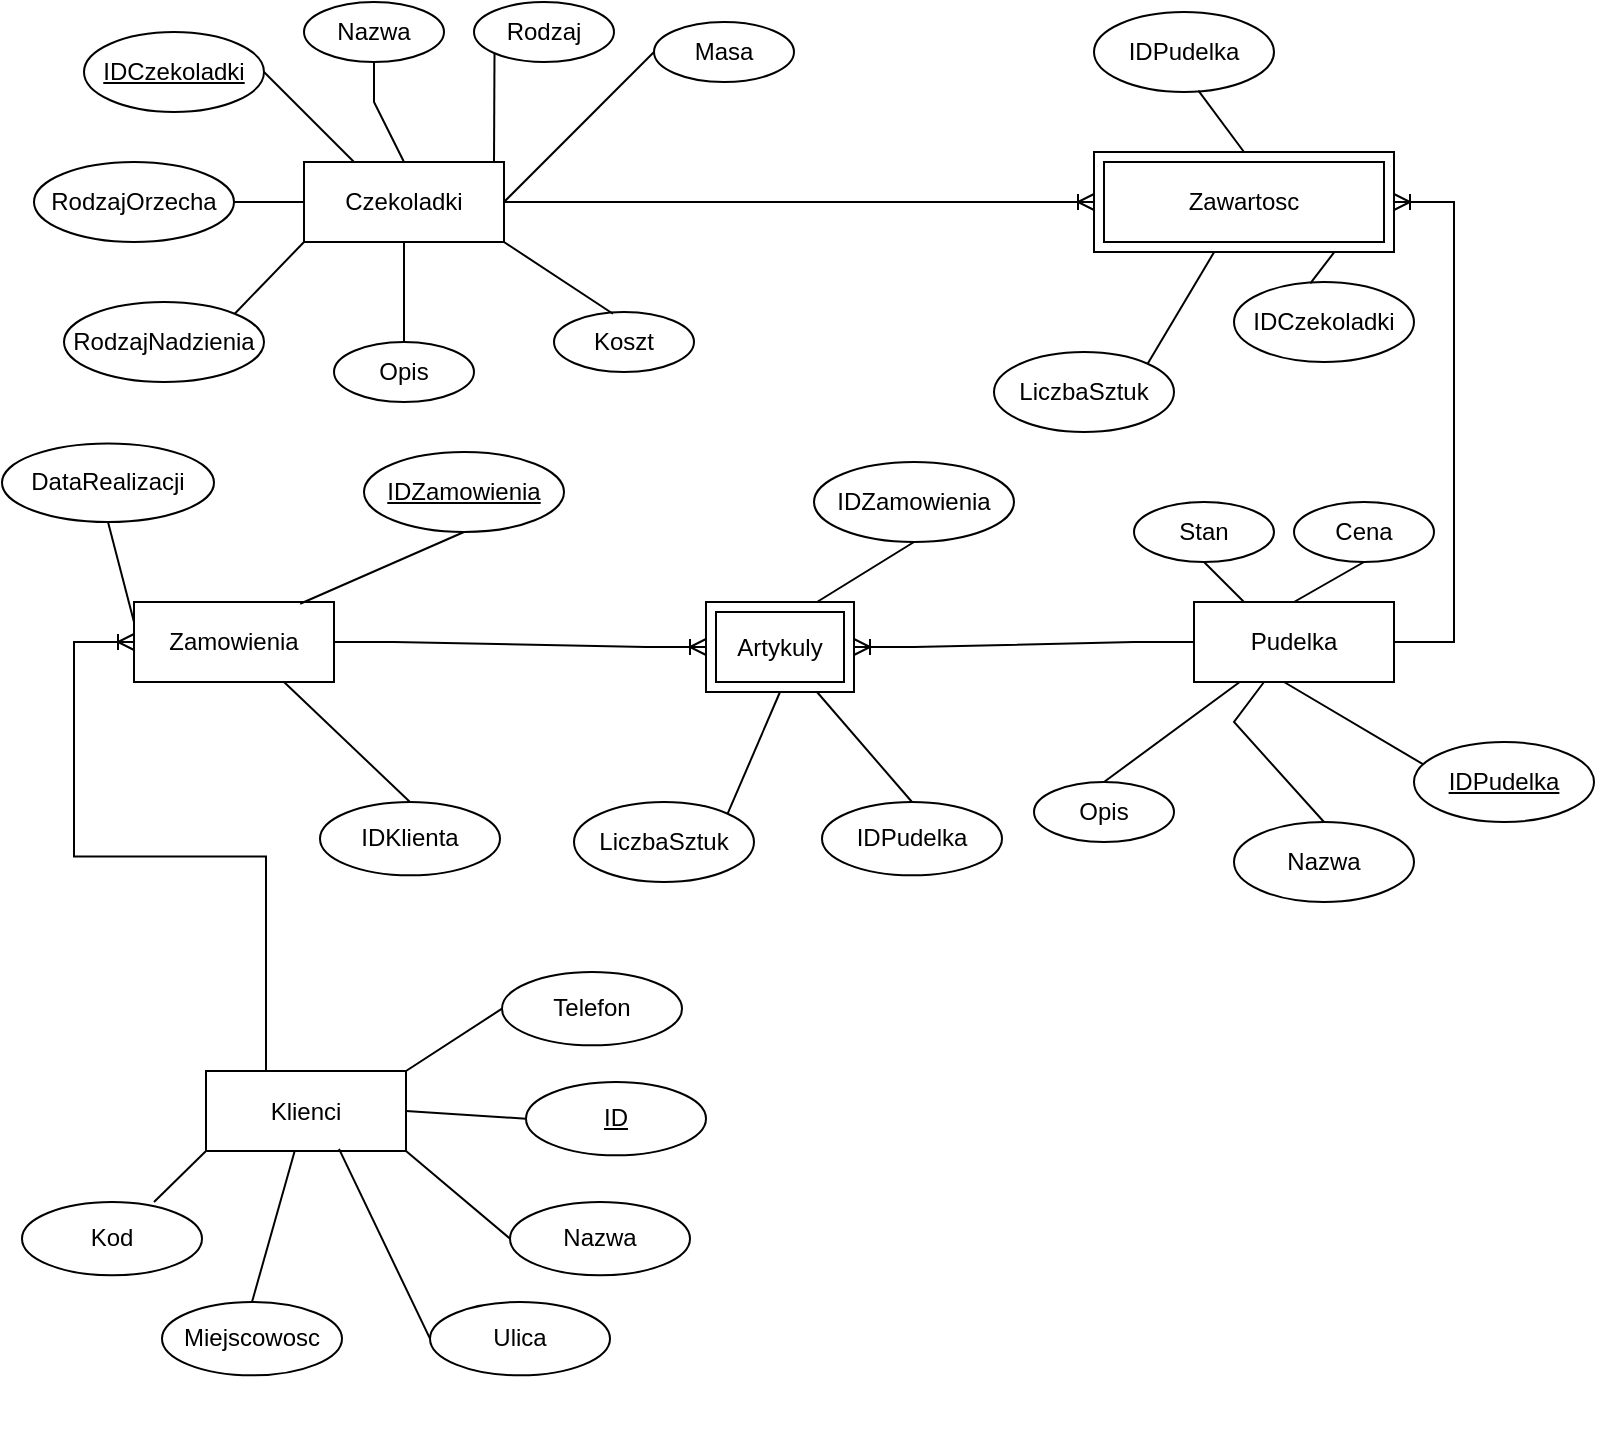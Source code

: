 <mxfile version="21.0.6" type="github">
  <diagram name="Strona-1" id="GdYbeq5rITPxaBxEPKpN">
    <mxGraphModel dx="1077" dy="577" grid="1" gridSize="10" guides="1" tooltips="1" connect="1" arrows="1" fold="1" page="1" pageScale="1" pageWidth="827" pageHeight="1169" math="0" shadow="0">
      <root>
        <mxCell id="0" />
        <mxCell id="1" parent="0" />
        <mxCell id="lPvYG6Vu4ANS2KzsUL_t-3" value="Czekoladki" style="whiteSpace=wrap;html=1;align=center;" parent="1" vertex="1">
          <mxGeometry x="165" y="110" width="100" height="40" as="geometry" />
        </mxCell>
        <mxCell id="lPvYG6Vu4ANS2KzsUL_t-4" value="IDCzekoladki" style="ellipse;whiteSpace=wrap;align=center;fontStyle=4" parent="1" vertex="1">
          <mxGeometry x="55" y="45" width="90" height="40" as="geometry" />
        </mxCell>
        <mxCell id="lPvYG6Vu4ANS2KzsUL_t-5" value="Nazwa" style="ellipse;whiteSpace=wrap;align=center;" parent="1" vertex="1">
          <mxGeometry x="165" y="30" width="70" height="30" as="geometry" />
        </mxCell>
        <mxCell id="lPvYG6Vu4ANS2KzsUL_t-6" value="Rodzaj" style="ellipse;whiteSpace=wrap;align=center;" parent="1" vertex="1">
          <mxGeometry x="250" y="30" width="70" height="30" as="geometry" />
        </mxCell>
        <mxCell id="lPvYG6Vu4ANS2KzsUL_t-7" value="RodzajOrzecha" style="ellipse;whiteSpace=wrap;align=center;" parent="1" vertex="1">
          <mxGeometry x="30" y="110" width="100" height="40" as="geometry" />
        </mxCell>
        <mxCell id="lPvYG6Vu4ANS2KzsUL_t-8" style="edgeStyle=orthogonalEdgeStyle;rounded=0;orthogonalLoop=1;jettySize=auto;html=1;exitX=0.5;exitY=1;exitDx=0;exitDy=0;" parent="1" source="lPvYG6Vu4ANS2KzsUL_t-7" target="lPvYG6Vu4ANS2KzsUL_t-7" edge="1">
          <mxGeometry relative="1" as="geometry" />
        </mxCell>
        <mxCell id="lPvYG6Vu4ANS2KzsUL_t-9" value="RodzajNadzienia" style="ellipse;whiteSpace=wrap;align=center;fontStyle=0" parent="1" vertex="1">
          <mxGeometry x="45" y="180" width="100" height="40" as="geometry" />
        </mxCell>
        <mxCell id="lPvYG6Vu4ANS2KzsUL_t-11" value="Koszt" style="ellipse;whiteSpace=wrap;align=center;" parent="1" vertex="1">
          <mxGeometry x="290" y="185" width="70" height="30" as="geometry" />
        </mxCell>
        <mxCell id="lPvYG6Vu4ANS2KzsUL_t-12" value="Masa" style="ellipse;whiteSpace=wrap;align=center;" parent="1" vertex="1">
          <mxGeometry x="340" y="40" width="70" height="30" as="geometry" />
        </mxCell>
        <mxCell id="lPvYG6Vu4ANS2KzsUL_t-22" value="" style="endArrow=none;html=1;rounded=0;entryX=0;entryY=1;entryDx=0;entryDy=0;exitX=1;exitY=0;exitDx=0;exitDy=0;" parent="1" source="lPvYG6Vu4ANS2KzsUL_t-9" target="lPvYG6Vu4ANS2KzsUL_t-3" edge="1">
          <mxGeometry width="50" height="50" relative="1" as="geometry">
            <mxPoint x="145" y="200" as="sourcePoint" />
            <mxPoint x="145" y="150" as="targetPoint" />
          </mxGeometry>
        </mxCell>
        <mxCell id="lPvYG6Vu4ANS2KzsUL_t-23" value="" style="endArrow=none;html=1;rounded=0;entryX=0;entryY=0.5;entryDx=0;entryDy=0;exitX=1;exitY=0;exitDx=0;exitDy=0;" parent="1" target="lPvYG6Vu4ANS2KzsUL_t-3" edge="1">
          <mxGeometry width="50" height="50" relative="1" as="geometry">
            <mxPoint x="130" y="130" as="sourcePoint" />
            <mxPoint x="165" y="94" as="targetPoint" />
          </mxGeometry>
        </mxCell>
        <mxCell id="lPvYG6Vu4ANS2KzsUL_t-24" value="" style="endArrow=none;html=1;rounded=0;entryX=0.25;entryY=0;entryDx=0;entryDy=0;exitX=1;exitY=0.5;exitDx=0;exitDy=0;" parent="1" source="lPvYG6Vu4ANS2KzsUL_t-4" target="lPvYG6Vu4ANS2KzsUL_t-3" edge="1">
          <mxGeometry width="50" height="50" relative="1" as="geometry">
            <mxPoint x="160" y="96" as="sourcePoint" />
            <mxPoint x="195" y="60" as="targetPoint" />
          </mxGeometry>
        </mxCell>
        <mxCell id="lPvYG6Vu4ANS2KzsUL_t-25" value="" style="endArrow=none;html=1;rounded=0;entryX=0.5;entryY=1;entryDx=0;entryDy=0;exitX=0.5;exitY=0;exitDx=0;exitDy=0;" parent="1" source="lPvYG6Vu4ANS2KzsUL_t-3" target="lPvYG6Vu4ANS2KzsUL_t-5" edge="1">
          <mxGeometry width="50" height="50" relative="1" as="geometry">
            <mxPoint x="215" y="110" as="sourcePoint" />
            <mxPoint x="250" y="74" as="targetPoint" />
            <Array as="points">
              <mxPoint x="200" y="80" />
              <mxPoint x="200" y="70" />
            </Array>
          </mxGeometry>
        </mxCell>
        <mxCell id="lPvYG6Vu4ANS2KzsUL_t-26" value="" style="endArrow=none;html=1;rounded=0;entryX=0.421;entryY=0.029;entryDx=0;entryDy=0;exitX=1;exitY=1;exitDx=0;exitDy=0;entryPerimeter=0;" parent="1" source="lPvYG6Vu4ANS2KzsUL_t-3" target="lPvYG6Vu4ANS2KzsUL_t-11" edge="1">
          <mxGeometry width="50" height="50" relative="1" as="geometry">
            <mxPoint x="396" y="166" as="sourcePoint" />
            <mxPoint x="431" y="130" as="targetPoint" />
          </mxGeometry>
        </mxCell>
        <mxCell id="lPvYG6Vu4ANS2KzsUL_t-27" value="" style="endArrow=none;html=1;rounded=0;entryX=0;entryY=0.5;entryDx=0;entryDy=0;exitX=1;exitY=0;exitDx=0;exitDy=0;" parent="1" target="lPvYG6Vu4ANS2KzsUL_t-12" edge="1">
          <mxGeometry width="50" height="50" relative="1" as="geometry">
            <mxPoint x="265" y="130" as="sourcePoint" />
            <mxPoint x="300" y="94" as="targetPoint" />
          </mxGeometry>
        </mxCell>
        <mxCell id="lPvYG6Vu4ANS2KzsUL_t-28" value="" style="endArrow=none;html=1;rounded=0;entryX=0;entryY=1;entryDx=0;entryDy=0;exitX=1;exitY=0;exitDx=0;exitDy=0;" parent="1" target="lPvYG6Vu4ANS2KzsUL_t-6" edge="1">
          <mxGeometry width="50" height="50" relative="1" as="geometry">
            <mxPoint x="260" y="110" as="sourcePoint" />
            <mxPoint x="295" y="74" as="targetPoint" />
          </mxGeometry>
        </mxCell>
        <mxCell id="lPvYG6Vu4ANS2KzsUL_t-30" value="Zawartosc" style="shape=ext;margin=3;double=1;whiteSpace=wrap;html=1;align=center;" parent="1" vertex="1">
          <mxGeometry x="560" y="105" width="150" height="50" as="geometry" />
        </mxCell>
        <mxCell id="lPvYG6Vu4ANS2KzsUL_t-33" value="" style="group" parent="1" vertex="1" connectable="0">
          <mxGeometry x="560" y="35" width="90" height="40" as="geometry" />
        </mxCell>
        <mxCell id="lPvYG6Vu4ANS2KzsUL_t-31" value="IDPudelka" style="ellipse;whiteSpace=wrap;align=center;fontStyle=0" parent="lPvYG6Vu4ANS2KzsUL_t-33" vertex="1">
          <mxGeometry width="90" height="40" as="geometry" />
        </mxCell>
        <mxCell id="lPvYG6Vu4ANS2KzsUL_t-32" value="" style="endArrow=none;html=1;rounded=0;entryX=0.58;entryY=0.983;entryDx=0;entryDy=0;exitX=0.5;exitY=0;exitDx=0;exitDy=0;entryPerimeter=0;" parent="lPvYG6Vu4ANS2KzsUL_t-33" source="lPvYG6Vu4ANS2KzsUL_t-30" target="lPvYG6Vu4ANS2KzsUL_t-31" edge="1">
          <mxGeometry width="50" height="50" relative="1" as="geometry">
            <mxPoint x="-75" y="110" as="sourcePoint" />
            <mxPoint y="35" as="targetPoint" />
          </mxGeometry>
        </mxCell>
        <mxCell id="lPvYG6Vu4ANS2KzsUL_t-34" value="" style="group" parent="1" vertex="1" connectable="0">
          <mxGeometry x="640" y="170" width="90" height="40" as="geometry" />
        </mxCell>
        <mxCell id="lPvYG6Vu4ANS2KzsUL_t-35" value="IDCzekoladki" style="ellipse;whiteSpace=wrap;align=center;fontStyle=0" parent="lPvYG6Vu4ANS2KzsUL_t-34" vertex="1">
          <mxGeometry x="-10" width="90" height="40" as="geometry" />
        </mxCell>
        <mxCell id="lPvYG6Vu4ANS2KzsUL_t-36" value="" style="endArrow=none;html=1;rounded=0;entryX=0.424;entryY=0.018;entryDx=0;entryDy=0;exitX=0.802;exitY=0.997;exitDx=0;exitDy=0;exitPerimeter=0;entryPerimeter=0;" parent="1" source="lPvYG6Vu4ANS2KzsUL_t-30" target="lPvYG6Vu4ANS2KzsUL_t-35" edge="1">
          <mxGeometry width="50" height="50" relative="1" as="geometry">
            <mxPoint x="625" y="285" as="sourcePoint" />
            <mxPoint x="700" y="210" as="targetPoint" />
          </mxGeometry>
        </mxCell>
        <mxCell id="lPvYG6Vu4ANS2KzsUL_t-40" value="" style="edgeStyle=entityRelationEdgeStyle;fontSize=12;html=1;endArrow=ERoneToMany;rounded=0;entryX=0;entryY=0.5;entryDx=0;entryDy=0;" parent="1" source="lPvYG6Vu4ANS2KzsUL_t-3" target="lPvYG6Vu4ANS2KzsUL_t-30" edge="1">
          <mxGeometry width="100" height="100" relative="1" as="geometry">
            <mxPoint x="320" y="240" as="sourcePoint" />
            <mxPoint x="420" y="140" as="targetPoint" />
          </mxGeometry>
        </mxCell>
        <mxCell id="lPvYG6Vu4ANS2KzsUL_t-41" value="Pudelka" style="whiteSpace=wrap;html=1;align=center;" parent="1" vertex="1">
          <mxGeometry x="610" y="330" width="100" height="40" as="geometry" />
        </mxCell>
        <mxCell id="lPvYG6Vu4ANS2KzsUL_t-53" value="" style="edgeStyle=entityRelationEdgeStyle;fontSize=12;html=1;endArrow=ERoneToMany;rounded=0;entryX=1;entryY=0.5;entryDx=0;entryDy=0;exitX=1;exitY=0.5;exitDx=0;exitDy=0;" parent="1" source="lPvYG6Vu4ANS2KzsUL_t-41" target="lPvYG6Vu4ANS2KzsUL_t-30" edge="1">
          <mxGeometry width="100" height="100" relative="1" as="geometry">
            <mxPoint x="580" y="300" as="sourcePoint" />
            <mxPoint x="851" y="281" as="targetPoint" />
          </mxGeometry>
        </mxCell>
        <mxCell id="lPvYG6Vu4ANS2KzsUL_t-63" value="" style="group" parent="1" vertex="1" connectable="0">
          <mxGeometry x="630" y="440" width="90" height="40" as="geometry" />
        </mxCell>
        <mxCell id="lPvYG6Vu4ANS2KzsUL_t-64" value="Nazwa" style="ellipse;whiteSpace=wrap;align=center;fontStyle=0" parent="lPvYG6Vu4ANS2KzsUL_t-63" vertex="1">
          <mxGeometry width="90" height="40" as="geometry" />
        </mxCell>
        <mxCell id="lPvYG6Vu4ANS2KzsUL_t-65" value="" style="endArrow=none;html=1;rounded=0;entryX=0.5;entryY=0;entryDx=0;entryDy=0;" parent="1" source="lPvYG6Vu4ANS2KzsUL_t-41" target="lPvYG6Vu4ANS2KzsUL_t-64" edge="1">
          <mxGeometry width="50" height="50" relative="1" as="geometry">
            <mxPoint x="490" y="440" as="sourcePoint" />
            <mxPoint x="640" y="410" as="targetPoint" />
            <Array as="points">
              <mxPoint x="630" y="390" />
            </Array>
          </mxGeometry>
        </mxCell>
        <mxCell id="AMCLZbDLtauisgkwX7OT-2" value="" style="group" vertex="1" connectable="0" parent="1">
          <mxGeometry x="180" y="200" width="70" height="30" as="geometry" />
        </mxCell>
        <mxCell id="lPvYG6Vu4ANS2KzsUL_t-10" value="Opis" style="ellipse;whiteSpace=wrap;align=center;" parent="AMCLZbDLtauisgkwX7OT-2" vertex="1">
          <mxGeometry width="70" height="30" as="geometry" />
        </mxCell>
        <mxCell id="lPvYG6Vu4ANS2KzsUL_t-18" value="" style="endArrow=none;html=1;rounded=0;entryX=0.5;entryY=1;entryDx=0;entryDy=0;exitX=0.5;exitY=0;exitDx=0;exitDy=0;" parent="AMCLZbDLtauisgkwX7OT-2" source="lPvYG6Vu4ANS2KzsUL_t-10" target="lPvYG6Vu4ANS2KzsUL_t-3" edge="1">
          <mxGeometry width="50" height="50" relative="1" as="geometry">
            <mxPoint x="30" as="sourcePoint" />
            <mxPoint x="80" y="-50" as="targetPoint" />
          </mxGeometry>
        </mxCell>
        <mxCell id="AMCLZbDLtauisgkwX7OT-3" value="" style="group" vertex="1" connectable="0" parent="1">
          <mxGeometry x="530" y="420" width="70" height="30" as="geometry" />
        </mxCell>
        <mxCell id="AMCLZbDLtauisgkwX7OT-4" value="Opis" style="ellipse;whiteSpace=wrap;align=center;" vertex="1" parent="AMCLZbDLtauisgkwX7OT-3">
          <mxGeometry width="70" height="30" as="geometry" />
        </mxCell>
        <mxCell id="AMCLZbDLtauisgkwX7OT-5" value="" style="endArrow=none;html=1;rounded=0;exitX=0.5;exitY=0;exitDx=0;exitDy=0;" edge="1" parent="1" source="AMCLZbDLtauisgkwX7OT-4" target="lPvYG6Vu4ANS2KzsUL_t-41">
          <mxGeometry width="50" height="50" relative="1" as="geometry">
            <mxPoint x="550" y="440" as="sourcePoint" />
            <mxPoint x="600" y="390" as="targetPoint" />
          </mxGeometry>
        </mxCell>
        <mxCell id="AMCLZbDLtauisgkwX7OT-9" value="" style="group" vertex="1" connectable="0" parent="1">
          <mxGeometry x="660" y="280" width="70" height="30" as="geometry" />
        </mxCell>
        <mxCell id="AMCLZbDLtauisgkwX7OT-6" value="" style="group" vertex="1" connectable="0" parent="AMCLZbDLtauisgkwX7OT-9">
          <mxGeometry width="70" height="30" as="geometry" />
        </mxCell>
        <mxCell id="AMCLZbDLtauisgkwX7OT-7" value="Cena" style="ellipse;whiteSpace=wrap;align=center;" vertex="1" parent="AMCLZbDLtauisgkwX7OT-6">
          <mxGeometry width="70" height="30" as="geometry" />
        </mxCell>
        <mxCell id="AMCLZbDLtauisgkwX7OT-8" value="" style="endArrow=none;html=1;rounded=0;entryX=0.5;entryY=0;entryDx=0;entryDy=0;exitX=0.5;exitY=1;exitDx=0;exitDy=0;" edge="1" parent="AMCLZbDLtauisgkwX7OT-9" source="AMCLZbDLtauisgkwX7OT-7" target="lPvYG6Vu4ANS2KzsUL_t-41">
          <mxGeometry width="50" height="50" relative="1" as="geometry">
            <mxPoint x="-40" y="10" as="sourcePoint" />
            <mxPoint x="10" y="-40" as="targetPoint" />
          </mxGeometry>
        </mxCell>
        <mxCell id="AMCLZbDLtauisgkwX7OT-10" value="" style="group" vertex="1" connectable="0" parent="1">
          <mxGeometry x="530" y="310" width="70" height="30" as="geometry" />
        </mxCell>
        <mxCell id="AMCLZbDLtauisgkwX7OT-15" value="" style="edgeStyle=entityRelationEdgeStyle;fontSize=12;html=1;endArrow=ERoneToMany;rounded=0;exitX=0;exitY=0.5;exitDx=0;exitDy=0;entryX=1;entryY=0.5;entryDx=0;entryDy=0;" edge="1" parent="1" source="lPvYG6Vu4ANS2KzsUL_t-41" target="AMCLZbDLtauisgkwX7OT-44">
          <mxGeometry width="100" height="100" relative="1" as="geometry">
            <mxPoint x="340" y="560" as="sourcePoint" />
            <mxPoint x="440" y="352" as="targetPoint" />
          </mxGeometry>
        </mxCell>
        <mxCell id="AMCLZbDLtauisgkwX7OT-18" value="" style="group" vertex="1" connectable="0" parent="1">
          <mxGeometry x="580" y="280" width="70" height="30" as="geometry" />
        </mxCell>
        <mxCell id="AMCLZbDLtauisgkwX7OT-11" value="Stan" style="ellipse;whiteSpace=wrap;align=center;" vertex="1" parent="AMCLZbDLtauisgkwX7OT-18">
          <mxGeometry width="70" height="30" as="geometry" />
        </mxCell>
        <mxCell id="AMCLZbDLtauisgkwX7OT-12" value="" style="endArrow=none;html=1;rounded=0;entryX=0.25;entryY=0;entryDx=0;entryDy=0;exitX=0.5;exitY=1;exitDx=0;exitDy=0;" edge="1" parent="AMCLZbDLtauisgkwX7OT-18" source="AMCLZbDLtauisgkwX7OT-11" target="lPvYG6Vu4ANS2KzsUL_t-41">
          <mxGeometry width="50" height="50" relative="1" as="geometry">
            <mxPoint x="-20" y="30" as="sourcePoint" />
            <mxPoint x="30" y="-20" as="targetPoint" />
          </mxGeometry>
        </mxCell>
        <mxCell id="AMCLZbDLtauisgkwX7OT-22" value="" style="group" vertex="1" connectable="0" parent="1">
          <mxGeometry x="720" y="260" width="100" height="180" as="geometry" />
        </mxCell>
        <mxCell id="lPvYG6Vu4ANS2KzsUL_t-60" value="" style="group" parent="AMCLZbDLtauisgkwX7OT-22" vertex="1" connectable="0">
          <mxGeometry x="10" width="90" height="40" as="geometry" />
        </mxCell>
        <mxCell id="lPvYG6Vu4ANS2KzsUL_t-62" value="" style="endArrow=none;html=1;rounded=0;entryX=0.58;entryY=0.983;entryDx=0;entryDy=0;exitX=0.5;exitY=0;exitDx=0;exitDy=0;entryPerimeter=0;" parent="lPvYG6Vu4ANS2KzsUL_t-60" target="lPvYG6Vu4ANS2KzsUL_t-61" edge="1">
          <mxGeometry width="50" height="50" relative="1" as="geometry">
            <mxPoint x="-75" y="110" as="sourcePoint" />
            <mxPoint y="35" as="targetPoint" />
          </mxGeometry>
        </mxCell>
        <mxCell id="lPvYG6Vu4ANS2KzsUL_t-61" value="IDPudelka" style="ellipse;whiteSpace=wrap;align=center;fontStyle=4" parent="AMCLZbDLtauisgkwX7OT-22" vertex="1">
          <mxGeometry y="140" width="90" height="40" as="geometry" />
        </mxCell>
        <mxCell id="AMCLZbDLtauisgkwX7OT-28" value="" style="group" vertex="1" connectable="0" parent="1">
          <mxGeometry x="420" y="265" width="70" height="30" as="geometry" />
        </mxCell>
        <mxCell id="AMCLZbDLtauisgkwX7OT-19" value="" style="group" vertex="1" connectable="0" parent="AMCLZbDLtauisgkwX7OT-28">
          <mxGeometry width="70" height="30" as="geometry" />
        </mxCell>
        <mxCell id="AMCLZbDLtauisgkwX7OT-20" value="IDZamowienia" style="ellipse;whiteSpace=wrap;align=center;" vertex="1" parent="AMCLZbDLtauisgkwX7OT-19">
          <mxGeometry y="-5" width="100" height="40" as="geometry" />
        </mxCell>
        <mxCell id="AMCLZbDLtauisgkwX7OT-33" value="" style="group" vertex="1" connectable="0" parent="1">
          <mxGeometry x="480" y="215" width="120" height="40" as="geometry" />
        </mxCell>
        <mxCell id="lPvYG6Vu4ANS2KzsUL_t-37" value="" style="group" parent="AMCLZbDLtauisgkwX7OT-33" vertex="1" connectable="0">
          <mxGeometry width="120" height="40" as="geometry" />
        </mxCell>
        <mxCell id="lPvYG6Vu4ANS2KzsUL_t-38" value="LiczbaSztuk" style="ellipse;whiteSpace=wrap;align=center;fontStyle=0" parent="lPvYG6Vu4ANS2KzsUL_t-37" vertex="1">
          <mxGeometry x="30" y="-10" width="90" height="40" as="geometry" />
        </mxCell>
        <mxCell id="lPvYG6Vu4ANS2KzsUL_t-39" value="" style="endArrow=none;html=1;rounded=0;entryX=1;entryY=0;entryDx=0;entryDy=0;" parent="AMCLZbDLtauisgkwX7OT-33" source="lPvYG6Vu4ANS2KzsUL_t-30" target="lPvYG6Vu4ANS2KzsUL_t-38" edge="1">
          <mxGeometry width="50" height="50" relative="1" as="geometry">
            <mxPoint x="160" y="-55" as="sourcePoint" />
            <mxPoint x="10" y="20" as="targetPoint" />
          </mxGeometry>
        </mxCell>
        <mxCell id="AMCLZbDLtauisgkwX7OT-38" value="Zamowienia" style="whiteSpace=wrap;html=1;align=center;" vertex="1" parent="1">
          <mxGeometry x="80" y="330" width="100" height="40" as="geometry" />
        </mxCell>
        <mxCell id="AMCLZbDLtauisgkwX7OT-39" value="" style="edgeStyle=entityRelationEdgeStyle;fontSize=12;html=1;endArrow=ERoneToMany;rounded=0;entryX=0;entryY=0.5;entryDx=0;entryDy=0;exitX=1;exitY=0.5;exitDx=0;exitDy=0;" edge="1" parent="1" source="AMCLZbDLtauisgkwX7OT-38" target="AMCLZbDLtauisgkwX7OT-44">
          <mxGeometry width="100" height="100" relative="1" as="geometry">
            <mxPoint x="300" y="420" as="sourcePoint" />
            <mxPoint x="370" y="350.0" as="targetPoint" />
          </mxGeometry>
        </mxCell>
        <mxCell id="AMCLZbDLtauisgkwX7OT-40" value="" style="group;fontStyle=4" vertex="1" connectable="0" parent="1">
          <mxGeometry x="195" y="260" width="70" height="30" as="geometry" />
        </mxCell>
        <mxCell id="AMCLZbDLtauisgkwX7OT-41" value="" style="group" vertex="1" connectable="0" parent="AMCLZbDLtauisgkwX7OT-40">
          <mxGeometry width="70" height="30" as="geometry" />
        </mxCell>
        <mxCell id="AMCLZbDLtauisgkwX7OT-42" value="IDZamowienia" style="ellipse;whiteSpace=wrap;align=center;fontStyle=4" vertex="1" parent="AMCLZbDLtauisgkwX7OT-41">
          <mxGeometry y="-5" width="100" height="40" as="geometry" />
        </mxCell>
        <mxCell id="AMCLZbDLtauisgkwX7OT-43" value="" style="endArrow=none;html=1;rounded=0;entryX=0.831;entryY=0.022;entryDx=0;entryDy=0;exitX=0.5;exitY=1;exitDx=0;exitDy=0;entryPerimeter=0;" edge="1" parent="1" source="AMCLZbDLtauisgkwX7OT-42" target="AMCLZbDLtauisgkwX7OT-38">
          <mxGeometry width="50" height="50" relative="1" as="geometry">
            <mxPoint x="110" y="255" as="sourcePoint" />
            <mxPoint x="160" y="205" as="targetPoint" />
          </mxGeometry>
        </mxCell>
        <mxCell id="AMCLZbDLtauisgkwX7OT-44" value="Artykuly" style="shape=ext;margin=3;double=1;whiteSpace=wrap;html=1;align=center;" vertex="1" parent="1">
          <mxGeometry x="366" y="330" width="74" height="45" as="geometry" />
        </mxCell>
        <mxCell id="AMCLZbDLtauisgkwX7OT-21" value="" style="endArrow=none;html=1;rounded=0;entryX=0.75;entryY=0;entryDx=0;entryDy=0;exitX=0.5;exitY=1;exitDx=0;exitDy=0;" edge="1" parent="1" source="AMCLZbDLtauisgkwX7OT-20" target="AMCLZbDLtauisgkwX7OT-44">
          <mxGeometry width="50" height="50" relative="1" as="geometry">
            <mxPoint x="340" y="270" as="sourcePoint" />
            <mxPoint x="414.9" y="330.32" as="targetPoint" />
          </mxGeometry>
        </mxCell>
        <mxCell id="AMCLZbDLtauisgkwX7OT-49" value="" style="group" vertex="1" connectable="0" parent="1">
          <mxGeometry x="270" y="440" width="120" height="40" as="geometry" />
        </mxCell>
        <mxCell id="AMCLZbDLtauisgkwX7OT-34" value="" style="group" vertex="1" connectable="0" parent="AMCLZbDLtauisgkwX7OT-49">
          <mxGeometry width="120" height="40" as="geometry" />
        </mxCell>
        <mxCell id="AMCLZbDLtauisgkwX7OT-35" value="" style="group" vertex="1" connectable="0" parent="AMCLZbDLtauisgkwX7OT-34">
          <mxGeometry width="120" height="40" as="geometry" />
        </mxCell>
        <mxCell id="AMCLZbDLtauisgkwX7OT-36" value="LiczbaSztuk" style="ellipse;whiteSpace=wrap;align=center;fontStyle=0" vertex="1" parent="AMCLZbDLtauisgkwX7OT-35">
          <mxGeometry x="30" y="-10" width="90" height="40" as="geometry" />
        </mxCell>
        <mxCell id="AMCLZbDLtauisgkwX7OT-37" value="" style="endArrow=none;html=1;rounded=0;entryX=1;entryY=0;entryDx=0;entryDy=0;exitX=0.5;exitY=1;exitDx=0;exitDy=0;" edge="1" parent="AMCLZbDLtauisgkwX7OT-49" target="AMCLZbDLtauisgkwX7OT-36" source="AMCLZbDLtauisgkwX7OT-44">
          <mxGeometry width="50" height="50" relative="1" as="geometry">
            <mxPoint x="127.1" y="-58.32" as="sourcePoint" />
            <mxPoint x="-20" y="30" as="targetPoint" />
          </mxGeometry>
        </mxCell>
        <mxCell id="AMCLZbDLtauisgkwX7OT-54" value="" style="group" vertex="1" connectable="0" parent="1">
          <mxGeometry x="430" y="460" width="86" height="40" as="geometry" />
        </mxCell>
        <mxCell id="AMCLZbDLtauisgkwX7OT-29" value="" style="group" vertex="1" connectable="0" parent="AMCLZbDLtauisgkwX7OT-54">
          <mxGeometry width="86" height="40" as="geometry" />
        </mxCell>
        <mxCell id="AMCLZbDLtauisgkwX7OT-30" value="" style="group" vertex="1" connectable="0" parent="AMCLZbDLtauisgkwX7OT-29">
          <mxGeometry x="-6" y="-40" width="90" height="46.67" as="geometry" />
        </mxCell>
        <mxCell id="AMCLZbDLtauisgkwX7OT-31" value="IDPudelka" style="ellipse;whiteSpace=wrap;align=center;" vertex="1" parent="AMCLZbDLtauisgkwX7OT-30">
          <mxGeometry y="10" width="90" height="36.67" as="geometry" />
        </mxCell>
        <mxCell id="AMCLZbDLtauisgkwX7OT-32" value="" style="endArrow=none;html=1;rounded=0;entryX=0.75;entryY=1;entryDx=0;entryDy=0;exitX=0.5;exitY=0;exitDx=0;exitDy=0;" edge="1" parent="AMCLZbDLtauisgkwX7OT-54" source="AMCLZbDLtauisgkwX7OT-31" target="AMCLZbDLtauisgkwX7OT-44">
          <mxGeometry width="50" height="50" relative="1" as="geometry">
            <mxPoint x="-138.286" y="16.667" as="sourcePoint" />
            <mxPoint x="-10" y="-90.0" as="targetPoint" />
          </mxGeometry>
        </mxCell>
        <mxCell id="AMCLZbDLtauisgkwX7OT-55" value="" style="group" vertex="1" connectable="0" parent="1">
          <mxGeometry x="179" y="460" width="86" height="40" as="geometry" />
        </mxCell>
        <mxCell id="AMCLZbDLtauisgkwX7OT-56" value="" style="group" vertex="1" connectable="0" parent="AMCLZbDLtauisgkwX7OT-55">
          <mxGeometry width="86" height="40" as="geometry" />
        </mxCell>
        <mxCell id="AMCLZbDLtauisgkwX7OT-57" value="" style="group" vertex="1" connectable="0" parent="AMCLZbDLtauisgkwX7OT-56">
          <mxGeometry x="-6" y="-40" width="90" height="46.67" as="geometry" />
        </mxCell>
        <mxCell id="AMCLZbDLtauisgkwX7OT-58" value="IDKlienta" style="ellipse;whiteSpace=wrap;align=center;" vertex="1" parent="AMCLZbDLtauisgkwX7OT-57">
          <mxGeometry y="10" width="90" height="36.67" as="geometry" />
        </mxCell>
        <mxCell id="AMCLZbDLtauisgkwX7OT-59" value="" style="endArrow=none;html=1;rounded=0;entryX=0.75;entryY=1;entryDx=0;entryDy=0;exitX=0.5;exitY=0;exitDx=0;exitDy=0;" edge="1" parent="1" source="AMCLZbDLtauisgkwX7OT-58" target="AMCLZbDLtauisgkwX7OT-38">
          <mxGeometry width="50" height="50" relative="1" as="geometry">
            <mxPoint x="41.714" y="486.667" as="sourcePoint" />
            <mxPoint x="170" y="380.0" as="targetPoint" />
          </mxGeometry>
        </mxCell>
        <mxCell id="AMCLZbDLtauisgkwX7OT-60" value="" style="group" vertex="1" connectable="0" parent="1">
          <mxGeometry x="20" y="280" width="100" height="40" as="geometry" />
        </mxCell>
        <mxCell id="AMCLZbDLtauisgkwX7OT-61" value="" style="group" vertex="1" connectable="0" parent="AMCLZbDLtauisgkwX7OT-60">
          <mxGeometry width="100" height="40" as="geometry" />
        </mxCell>
        <mxCell id="AMCLZbDLtauisgkwX7OT-62" value="" style="group" vertex="1" connectable="0" parent="AMCLZbDLtauisgkwX7OT-61">
          <mxGeometry x="-6" y="-40" width="106" height="50" as="geometry" />
        </mxCell>
        <mxCell id="AMCLZbDLtauisgkwX7OT-63" value="DataRealizacji" style="ellipse;whiteSpace=wrap;align=center;" vertex="1" parent="AMCLZbDLtauisgkwX7OT-62">
          <mxGeometry y="10.714" width="106" height="39.286" as="geometry" />
        </mxCell>
        <mxCell id="AMCLZbDLtauisgkwX7OT-64" value="" style="endArrow=none;html=1;rounded=0;entryX=0;entryY=0.25;entryDx=0;entryDy=0;exitX=0.5;exitY=1;exitDx=0;exitDy=0;" edge="1" parent="1" source="AMCLZbDLtauisgkwX7OT-63" target="AMCLZbDLtauisgkwX7OT-38">
          <mxGeometry width="50" height="50" relative="1" as="geometry">
            <mxPoint x="-118.286" y="296.667" as="sourcePoint" />
            <mxPoint x="10" y="190.0" as="targetPoint" />
          </mxGeometry>
        </mxCell>
        <mxCell id="AMCLZbDLtauisgkwX7OT-65" value="Klienci" style="whiteSpace=wrap;html=1;align=center;" vertex="1" parent="1">
          <mxGeometry x="116" y="564.5" width="100" height="40" as="geometry" />
        </mxCell>
        <mxCell id="AMCLZbDLtauisgkwX7OT-71" value="" style="group" vertex="1" connectable="0" parent="1">
          <mxGeometry x="282" y="600" width="86" height="40" as="geometry" />
        </mxCell>
        <mxCell id="AMCLZbDLtauisgkwX7OT-66" value="" style="group" vertex="1" connectable="0" parent="AMCLZbDLtauisgkwX7OT-71">
          <mxGeometry width="86" height="40" as="geometry" />
        </mxCell>
        <mxCell id="AMCLZbDLtauisgkwX7OT-67" value="" style="group" vertex="1" connectable="0" parent="AMCLZbDLtauisgkwX7OT-66">
          <mxGeometry width="86" height="40" as="geometry" />
        </mxCell>
        <mxCell id="AMCLZbDLtauisgkwX7OT-68" value="" style="group" vertex="1" connectable="0" parent="AMCLZbDLtauisgkwX7OT-67">
          <mxGeometry x="-6" y="-40" width="90" height="46.67" as="geometry" />
        </mxCell>
        <mxCell id="AMCLZbDLtauisgkwX7OT-69" value="ID" style="ellipse;whiteSpace=wrap;align=center;fontStyle=4" vertex="1" parent="AMCLZbDLtauisgkwX7OT-68">
          <mxGeometry y="10" width="90" height="36.67" as="geometry" />
        </mxCell>
        <mxCell id="AMCLZbDLtauisgkwX7OT-70" value="" style="endArrow=none;html=1;rounded=0;entryX=1;entryY=0.5;entryDx=0;entryDy=0;exitX=0;exitY=0.5;exitDx=0;exitDy=0;" edge="1" parent="AMCLZbDLtauisgkwX7OT-71" source="AMCLZbDLtauisgkwX7OT-69" target="AMCLZbDLtauisgkwX7OT-65">
          <mxGeometry width="50" height="50" relative="1" as="geometry">
            <mxPoint x="-19" y="45" as="sourcePoint" />
            <mxPoint x="-52" y="-15" as="targetPoint" />
          </mxGeometry>
        </mxCell>
        <mxCell id="AMCLZbDLtauisgkwX7OT-72" value="" style="group" vertex="1" connectable="0" parent="1">
          <mxGeometry x="274" y="660" width="86" height="90" as="geometry" />
        </mxCell>
        <mxCell id="AMCLZbDLtauisgkwX7OT-73" value="" style="group" vertex="1" connectable="0" parent="AMCLZbDLtauisgkwX7OT-72">
          <mxGeometry width="86" height="90" as="geometry" />
        </mxCell>
        <mxCell id="AMCLZbDLtauisgkwX7OT-74" value="" style="group" vertex="1" connectable="0" parent="AMCLZbDLtauisgkwX7OT-73">
          <mxGeometry width="86" height="90" as="geometry" />
        </mxCell>
        <mxCell id="AMCLZbDLtauisgkwX7OT-75" value="" style="group" vertex="1" connectable="0" parent="AMCLZbDLtauisgkwX7OT-74">
          <mxGeometry x="-6" y="-40" width="90" height="46.67" as="geometry" />
        </mxCell>
        <mxCell id="AMCLZbDLtauisgkwX7OT-76" value="Nazwa" style="ellipse;whiteSpace=wrap;align=center;" vertex="1" parent="AMCLZbDLtauisgkwX7OT-75">
          <mxGeometry y="10" width="90" height="36.67" as="geometry" />
        </mxCell>
        <mxCell id="AMCLZbDLtauisgkwX7OT-78" value="" style="group" vertex="1" connectable="0" parent="AMCLZbDLtauisgkwX7OT-74">
          <mxGeometry x="-40" y="50" width="86" height="40" as="geometry" />
        </mxCell>
        <mxCell id="AMCLZbDLtauisgkwX7OT-79" value="" style="group" vertex="1" connectable="0" parent="AMCLZbDLtauisgkwX7OT-78">
          <mxGeometry width="86" height="40" as="geometry" />
        </mxCell>
        <mxCell id="AMCLZbDLtauisgkwX7OT-80" value="" style="group" vertex="1" connectable="0" parent="AMCLZbDLtauisgkwX7OT-79">
          <mxGeometry width="86" height="40" as="geometry" />
        </mxCell>
        <mxCell id="AMCLZbDLtauisgkwX7OT-81" value="" style="group" vertex="1" connectable="0" parent="AMCLZbDLtauisgkwX7OT-80">
          <mxGeometry x="-6" y="-40" width="90" height="46.67" as="geometry" />
        </mxCell>
        <mxCell id="AMCLZbDLtauisgkwX7OT-82" value="Ulica" style="ellipse;whiteSpace=wrap;align=center;" vertex="1" parent="AMCLZbDLtauisgkwX7OT-81">
          <mxGeometry y="10" width="90" height="36.67" as="geometry" />
        </mxCell>
        <mxCell id="AMCLZbDLtauisgkwX7OT-77" value="" style="endArrow=none;html=1;rounded=0;entryX=1;entryY=1;entryDx=0;entryDy=0;exitX=0;exitY=0.5;exitDx=0;exitDy=0;" edge="1" parent="1" source="AMCLZbDLtauisgkwX7OT-76" target="AMCLZbDLtauisgkwX7OT-65">
          <mxGeometry width="50" height="50" relative="1" as="geometry">
            <mxPoint x="251" y="725" as="sourcePoint" />
            <mxPoint x="218" y="665" as="targetPoint" />
          </mxGeometry>
        </mxCell>
        <mxCell id="AMCLZbDLtauisgkwX7OT-83" value="" style="endArrow=none;html=1;rounded=0;entryX=0.665;entryY=0.974;entryDx=0;entryDy=0;exitX=0;exitY=0.5;exitDx=0;exitDy=0;entryPerimeter=0;" edge="1" parent="1" source="AMCLZbDLtauisgkwX7OT-82" target="AMCLZbDLtauisgkwX7OT-65">
          <mxGeometry width="50" height="50" relative="1" as="geometry">
            <mxPoint x="211" y="775" as="sourcePoint" />
            <mxPoint x="178" y="715" as="targetPoint" />
          </mxGeometry>
        </mxCell>
        <mxCell id="AMCLZbDLtauisgkwX7OT-84" value="" style="group" vertex="1" connectable="0" parent="1">
          <mxGeometry x="100" y="710" width="86" height="40" as="geometry" />
        </mxCell>
        <mxCell id="AMCLZbDLtauisgkwX7OT-85" value="" style="group" vertex="1" connectable="0" parent="AMCLZbDLtauisgkwX7OT-84">
          <mxGeometry width="86" height="40" as="geometry" />
        </mxCell>
        <mxCell id="AMCLZbDLtauisgkwX7OT-86" value="" style="group" vertex="1" connectable="0" parent="AMCLZbDLtauisgkwX7OT-85">
          <mxGeometry width="86" height="40" as="geometry" />
        </mxCell>
        <mxCell id="AMCLZbDLtauisgkwX7OT-87" value="" style="group" vertex="1" connectable="0" parent="AMCLZbDLtauisgkwX7OT-86">
          <mxGeometry x="-6" y="-40" width="90" height="46.67" as="geometry" />
        </mxCell>
        <mxCell id="AMCLZbDLtauisgkwX7OT-88" value="Miejscowosc" style="ellipse;whiteSpace=wrap;align=center;" vertex="1" parent="AMCLZbDLtauisgkwX7OT-87">
          <mxGeometry y="10" width="90" height="36.67" as="geometry" />
        </mxCell>
        <mxCell id="AMCLZbDLtauisgkwX7OT-89" value="" style="endArrow=none;html=1;rounded=0;exitX=0.5;exitY=0;exitDx=0;exitDy=0;" edge="1" parent="1" source="AMCLZbDLtauisgkwX7OT-88" target="AMCLZbDLtauisgkwX7OT-65">
          <mxGeometry width="50" height="50" relative="1" as="geometry">
            <mxPoint x="91" y="775" as="sourcePoint" />
            <mxPoint x="58" y="715" as="targetPoint" />
          </mxGeometry>
        </mxCell>
        <mxCell id="AMCLZbDLtauisgkwX7OT-90" value="" style="group" vertex="1" connectable="0" parent="1">
          <mxGeometry x="30" y="660" width="86" height="40" as="geometry" />
        </mxCell>
        <mxCell id="AMCLZbDLtauisgkwX7OT-91" value="" style="group" vertex="1" connectable="0" parent="AMCLZbDLtauisgkwX7OT-90">
          <mxGeometry width="86" height="40" as="geometry" />
        </mxCell>
        <mxCell id="AMCLZbDLtauisgkwX7OT-92" value="" style="group" vertex="1" connectable="0" parent="AMCLZbDLtauisgkwX7OT-91">
          <mxGeometry width="86" height="40" as="geometry" />
        </mxCell>
        <mxCell id="AMCLZbDLtauisgkwX7OT-93" value="" style="group" vertex="1" connectable="0" parent="AMCLZbDLtauisgkwX7OT-92">
          <mxGeometry x="-6" y="-40" width="90" height="46.67" as="geometry" />
        </mxCell>
        <mxCell id="AMCLZbDLtauisgkwX7OT-94" value="Kod" style="ellipse;whiteSpace=wrap;align=center;" vertex="1" parent="AMCLZbDLtauisgkwX7OT-93">
          <mxGeometry y="10" width="90" height="36.67" as="geometry" />
        </mxCell>
        <mxCell id="AMCLZbDLtauisgkwX7OT-95" value="" style="endArrow=none;html=1;rounded=0;entryX=0;entryY=1;entryDx=0;entryDy=0;" edge="1" parent="1" target="AMCLZbDLtauisgkwX7OT-65">
          <mxGeometry width="50" height="50" relative="1" as="geometry">
            <mxPoint x="90" y="630" as="sourcePoint" />
            <mxPoint x="-22" y="645" as="targetPoint" />
          </mxGeometry>
        </mxCell>
        <mxCell id="AMCLZbDLtauisgkwX7OT-96" value="" style="group" vertex="1" connectable="0" parent="1">
          <mxGeometry x="270" y="545" width="86" height="40" as="geometry" />
        </mxCell>
        <mxCell id="AMCLZbDLtauisgkwX7OT-97" value="" style="group" vertex="1" connectable="0" parent="AMCLZbDLtauisgkwX7OT-96">
          <mxGeometry width="86" height="40" as="geometry" />
        </mxCell>
        <mxCell id="AMCLZbDLtauisgkwX7OT-98" value="" style="group" vertex="1" connectable="0" parent="AMCLZbDLtauisgkwX7OT-97">
          <mxGeometry width="86" height="40" as="geometry" />
        </mxCell>
        <mxCell id="AMCLZbDLtauisgkwX7OT-99" value="" style="group" vertex="1" connectable="0" parent="AMCLZbDLtauisgkwX7OT-98">
          <mxGeometry x="-6" y="-40" width="90" height="46.67" as="geometry" />
        </mxCell>
        <mxCell id="AMCLZbDLtauisgkwX7OT-100" value="Telefon" style="ellipse;whiteSpace=wrap;align=center;" vertex="1" parent="AMCLZbDLtauisgkwX7OT-99">
          <mxGeometry y="10" width="90" height="36.67" as="geometry" />
        </mxCell>
        <mxCell id="AMCLZbDLtauisgkwX7OT-101" value="" style="endArrow=none;html=1;rounded=0;entryX=1;entryY=0;entryDx=0;entryDy=0;exitX=0;exitY=0.5;exitDx=0;exitDy=0;" edge="1" parent="1" source="AMCLZbDLtauisgkwX7OT-100" target="AMCLZbDLtauisgkwX7OT-65">
          <mxGeometry width="50" height="50" relative="1" as="geometry">
            <mxPoint x="251" y="590" as="sourcePoint" />
            <mxPoint x="218" y="530" as="targetPoint" />
          </mxGeometry>
        </mxCell>
        <mxCell id="AMCLZbDLtauisgkwX7OT-106" value="" style="edgeStyle=entityRelationEdgeStyle;fontSize=12;html=1;endArrow=ERoneToMany;rounded=0;exitX=0;exitY=0;exitDx=0;exitDy=0;" edge="1" parent="1" source="AMCLZbDLtauisgkwX7OT-65">
          <mxGeometry width="100" height="100" relative="1" as="geometry">
            <mxPoint x="40" y="480" as="sourcePoint" />
            <mxPoint x="80" y="350" as="targetPoint" />
          </mxGeometry>
        </mxCell>
      </root>
    </mxGraphModel>
  </diagram>
</mxfile>
